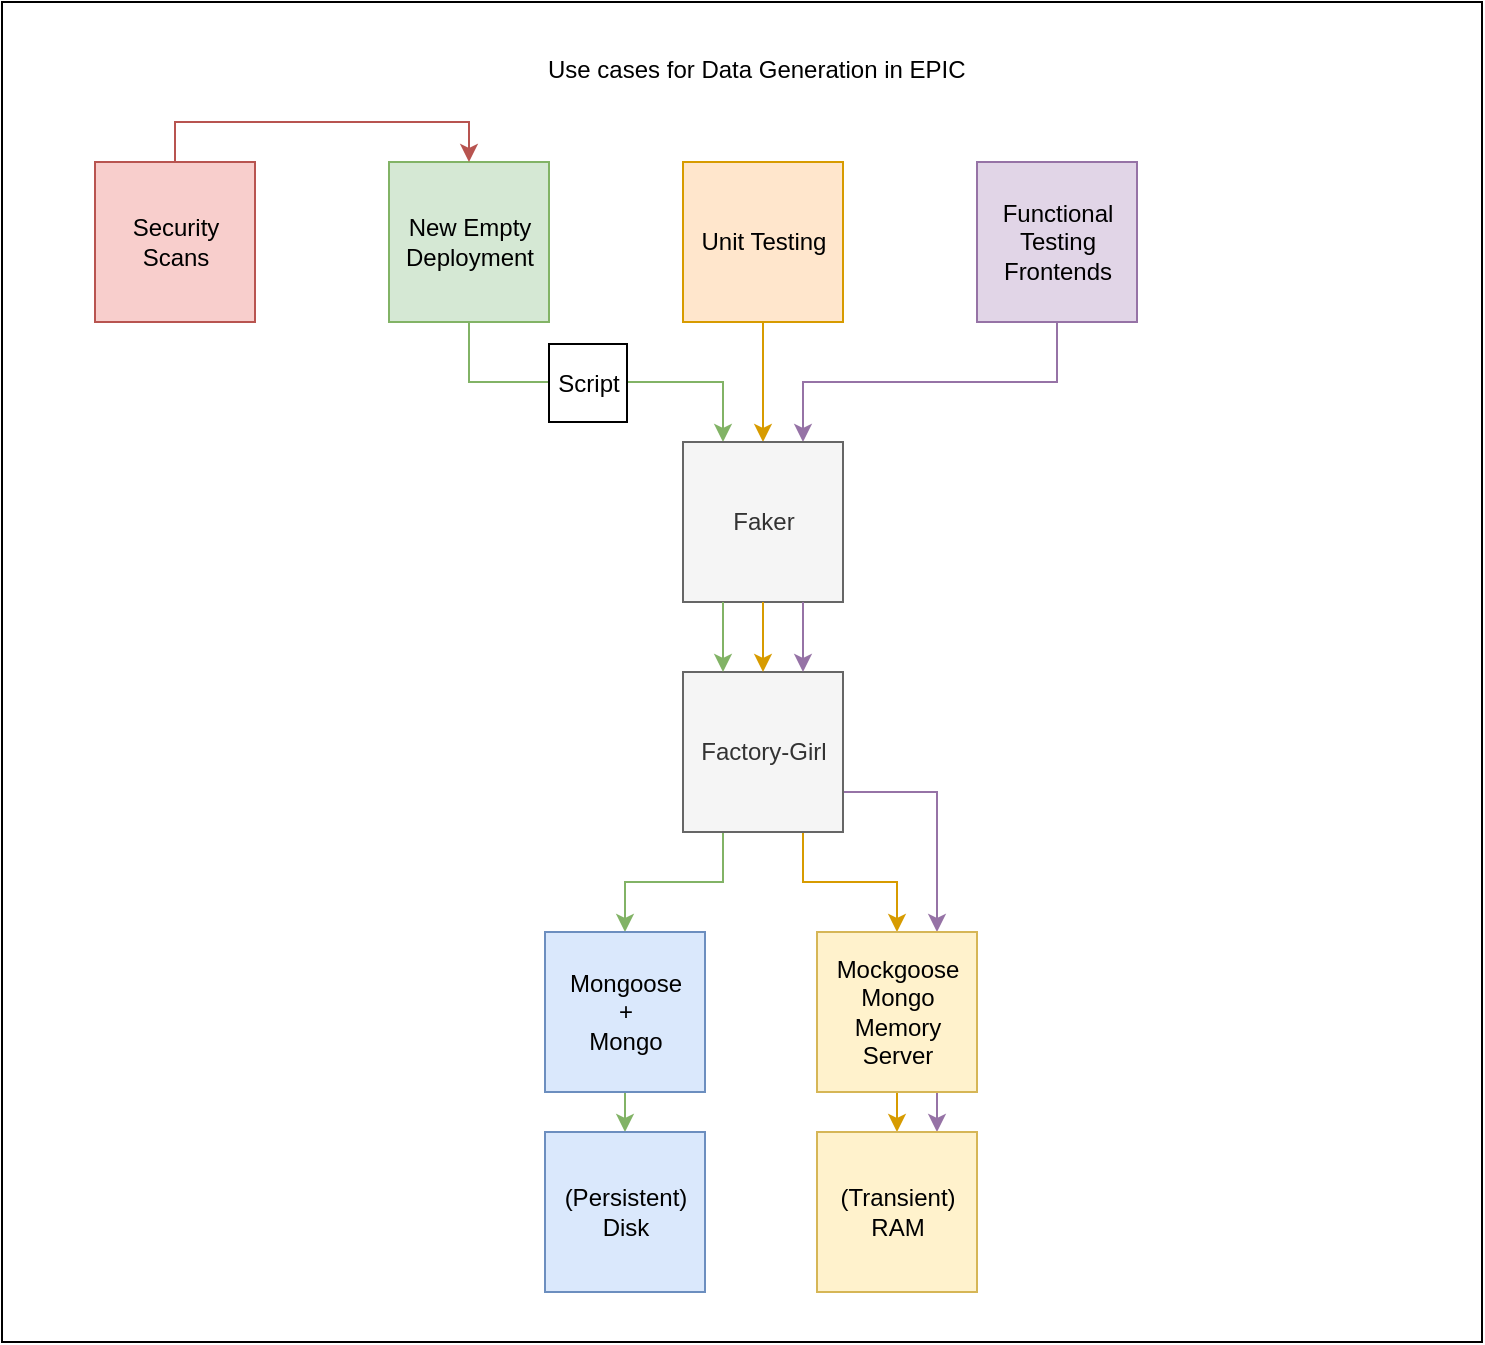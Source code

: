 <mxfile pages="1" version="11.2.2" type="device"><diagram id="FJUSJYYmKClpXzvdqmhE" name="Page-1"><mxGraphModel dx="786" dy="473" grid="1" gridSize="10" guides="1" tooltips="1" connect="1" arrows="1" fold="1" page="1" pageScale="1" pageWidth="850" pageHeight="1100" math="0" shadow="0"><root><mxCell id="0"/><mxCell id="1" parent="0"/><mxCell id="cbu7aZp5ViCtBs-LGI8T-1" value="" style="rounded=0;whiteSpace=wrap;html=1;" parent="1" vertex="1"><mxGeometry x="20" y="20" width="740" height="670" as="geometry"/></mxCell><mxCell id="Vb4rxVndwEyaGD6_ba4r-1" value="Use cases for Data Generation in EPIC" style="text;html=1;resizable=0;points=[];autosize=1;align=left;verticalAlign=top;spacingTop=-4;" parent="1" vertex="1"><mxGeometry x="290.5" y="44" width="220" height="20" as="geometry"/></mxCell><mxCell id="Vb4rxVndwEyaGD6_ba4r-10" style="edgeStyle=orthogonalEdgeStyle;rounded=0;orthogonalLoop=1;jettySize=auto;html=1;exitX=0.5;exitY=1;exitDx=0;exitDy=0;entryX=0.25;entryY=0;entryDx=0;entryDy=0;strokeColor=#82B366;" parent="1" source="Vb4rxVndwEyaGD6_ba4r-2" target="Vb4rxVndwEyaGD6_ba4r-5" edge="1"><mxGeometry relative="1" as="geometry"/></mxCell><mxCell id="Vb4rxVndwEyaGD6_ba4r-2" value="New Empty&lt;br&gt;Deployment" style="whiteSpace=wrap;html=1;aspect=fixed;fillColor=#d5e8d4;strokeColor=#82b366;" parent="1" vertex="1"><mxGeometry x="213.5" y="100" width="80" height="80" as="geometry"/></mxCell><mxCell id="Vb4rxVndwEyaGD6_ba4r-12" style="edgeStyle=orthogonalEdgeStyle;rounded=0;orthogonalLoop=1;jettySize=auto;html=1;exitX=0.5;exitY=1;exitDx=0;exitDy=0;entryX=0.5;entryY=0;entryDx=0;entryDy=0;strokeColor=#D79B00;" parent="1" source="Vb4rxVndwEyaGD6_ba4r-3" target="Vb4rxVndwEyaGD6_ba4r-5" edge="1"><mxGeometry relative="1" as="geometry"/></mxCell><mxCell id="Vb4rxVndwEyaGD6_ba4r-3" value="Unit Testing" style="whiteSpace=wrap;html=1;aspect=fixed;fillColor=#ffe6cc;strokeColor=#d79b00;" parent="1" vertex="1"><mxGeometry x="360.5" y="100" width="80" height="80" as="geometry"/></mxCell><mxCell id="Vb4rxVndwEyaGD6_ba4r-15" style="edgeStyle=orthogonalEdgeStyle;rounded=0;orthogonalLoop=1;jettySize=auto;html=1;exitX=0.5;exitY=1;exitDx=0;exitDy=0;entryX=0.75;entryY=0;entryDx=0;entryDy=0;fillColor=#e1d5e7;strokeColor=#9673a6;" parent="1" source="Vb4rxVndwEyaGD6_ba4r-4" target="Vb4rxVndwEyaGD6_ba4r-5" edge="1"><mxGeometry relative="1" as="geometry"/></mxCell><mxCell id="Vb4rxVndwEyaGD6_ba4r-4" value="Functional Testing Frontends" style="whiteSpace=wrap;html=1;aspect=fixed;fillColor=#e1d5e7;strokeColor=#9673a6;" parent="1" vertex="1"><mxGeometry x="507.5" y="100" width="80" height="80" as="geometry"/></mxCell><mxCell id="Vb4rxVndwEyaGD6_ba4r-11" style="edgeStyle=orthogonalEdgeStyle;rounded=0;orthogonalLoop=1;jettySize=auto;html=1;exitX=0.25;exitY=1;exitDx=0;exitDy=0;entryX=0.5;entryY=0;entryDx=0;entryDy=0;strokeColor=#82B366;" parent="1" source="Vb4rxVndwEyaGD6_ba4r-26" target="Vb4rxVndwEyaGD6_ba4r-6" edge="1"><mxGeometry relative="1" as="geometry"/></mxCell><mxCell id="Vb4rxVndwEyaGD6_ba4r-17" style="edgeStyle=orthogonalEdgeStyle;rounded=0;orthogonalLoop=1;jettySize=auto;html=1;exitX=0.75;exitY=1;exitDx=0;exitDy=0;entryX=0.5;entryY=0;entryDx=0;entryDy=0;strokeColor=#D79B00;" parent="1" source="Vb4rxVndwEyaGD6_ba4r-26" target="Vb4rxVndwEyaGD6_ba4r-8" edge="1"><mxGeometry relative="1" as="geometry"/></mxCell><mxCell id="Vb4rxVndwEyaGD6_ba4r-18" style="edgeStyle=orthogonalEdgeStyle;rounded=0;orthogonalLoop=1;jettySize=auto;html=1;exitX=1;exitY=0.75;exitDx=0;exitDy=0;entryX=0.75;entryY=0;entryDx=0;entryDy=0;fillColor=#e1d5e7;strokeColor=#9673a6;" parent="1" source="Vb4rxVndwEyaGD6_ba4r-26" target="Vb4rxVndwEyaGD6_ba4r-8" edge="1"><mxGeometry relative="1" as="geometry"/></mxCell><mxCell id="Vb4rxVndwEyaGD6_ba4r-5" value="Faker" style="whiteSpace=wrap;html=1;aspect=fixed;fillColor=#f5f5f5;strokeColor=#666666;fontColor=#333333;" parent="1" vertex="1"><mxGeometry x="360.5" y="240" width="80" height="80" as="geometry"/></mxCell><mxCell id="Vb4rxVndwEyaGD6_ba4r-16" style="edgeStyle=orthogonalEdgeStyle;rounded=0;orthogonalLoop=1;jettySize=auto;html=1;exitX=0.5;exitY=1;exitDx=0;exitDy=0;entryX=0.5;entryY=0;entryDx=0;entryDy=0;strokeColor=#82B366;" parent="1" source="Vb4rxVndwEyaGD6_ba4r-6" target="Vb4rxVndwEyaGD6_ba4r-7" edge="1"><mxGeometry relative="1" as="geometry"/></mxCell><mxCell id="Vb4rxVndwEyaGD6_ba4r-6" value="Mongoose&lt;br&gt;+&lt;br&gt;Mongo" style="whiteSpace=wrap;html=1;aspect=fixed;fillColor=#dae8fc;strokeColor=#6c8ebf;" parent="1" vertex="1"><mxGeometry x="291.5" y="485" width="80" height="80" as="geometry"/></mxCell><mxCell id="Vb4rxVndwEyaGD6_ba4r-7" value="(Persistent)&lt;br&gt;Disk" style="whiteSpace=wrap;html=1;aspect=fixed;fillColor=#dae8fc;strokeColor=#6c8ebf;" parent="1" vertex="1"><mxGeometry x="291.5" y="585" width="80" height="80" as="geometry"/></mxCell><mxCell id="Vb4rxVndwEyaGD6_ba4r-19" style="edgeStyle=orthogonalEdgeStyle;rounded=0;orthogonalLoop=1;jettySize=auto;html=1;exitX=0.5;exitY=1;exitDx=0;exitDy=0;entryX=0.5;entryY=0;entryDx=0;entryDy=0;strokeColor=#D79B00;" parent="1" source="Vb4rxVndwEyaGD6_ba4r-8" target="Vb4rxVndwEyaGD6_ba4r-9" edge="1"><mxGeometry relative="1" as="geometry"/></mxCell><mxCell id="Vb4rxVndwEyaGD6_ba4r-20" style="edgeStyle=orthogonalEdgeStyle;rounded=0;orthogonalLoop=1;jettySize=auto;html=1;exitX=0.75;exitY=1;exitDx=0;exitDy=0;entryX=0.75;entryY=0;entryDx=0;entryDy=0;fillColor=#e1d5e7;strokeColor=#9673a6;" parent="1" source="Vb4rxVndwEyaGD6_ba4r-8" target="Vb4rxVndwEyaGD6_ba4r-9" edge="1"><mxGeometry relative="1" as="geometry"/></mxCell><mxCell id="Vb4rxVndwEyaGD6_ba4r-8" value="Mockgoose&lt;br&gt;Mongo Memory Server" style="whiteSpace=wrap;html=1;aspect=fixed;fillColor=#fff2cc;strokeColor=#d6b656;" parent="1" vertex="1"><mxGeometry x="427.5" y="485" width="80" height="80" as="geometry"/></mxCell><mxCell id="Vb4rxVndwEyaGD6_ba4r-9" value="(Transient)&lt;br&gt;RAM" style="whiteSpace=wrap;html=1;aspect=fixed;fillColor=#fff2cc;strokeColor=#d6b656;" parent="1" vertex="1"><mxGeometry x="427.5" y="585" width="80" height="80" as="geometry"/></mxCell><mxCell id="Vb4rxVndwEyaGD6_ba4r-21" value="Script" style="whiteSpace=wrap;html=1;aspect=fixed;" parent="1" vertex="1"><mxGeometry x="293.5" y="191" width="39" height="39" as="geometry"/></mxCell><mxCell id="Vb4rxVndwEyaGD6_ba4r-24" style="edgeStyle=orthogonalEdgeStyle;rounded=0;orthogonalLoop=1;jettySize=auto;html=1;exitX=0.5;exitY=0;exitDx=0;exitDy=0;entryX=0.5;entryY=0;entryDx=0;entryDy=0;strokeColor=#b85450;fillColor=#f8cecc;" parent="1" source="Vb4rxVndwEyaGD6_ba4r-22" target="Vb4rxVndwEyaGD6_ba4r-2" edge="1"><mxGeometry relative="1" as="geometry"/></mxCell><mxCell id="Vb4rxVndwEyaGD6_ba4r-22" value="Security Scans" style="whiteSpace=wrap;html=1;aspect=fixed;fillColor=#f8cecc;strokeColor=#b85450;" parent="1" vertex="1"><mxGeometry x="66.5" y="100" width="80" height="80" as="geometry"/></mxCell><mxCell id="Vb4rxVndwEyaGD6_ba4r-26" value="Factory-Girl" style="whiteSpace=wrap;html=1;aspect=fixed;fillColor=#f5f5f5;strokeColor=#666666;fontColor=#333333;" parent="1" vertex="1"><mxGeometry x="360.5" y="355" width="80" height="80" as="geometry"/></mxCell><mxCell id="Vb4rxVndwEyaGD6_ba4r-27" style="edgeStyle=orthogonalEdgeStyle;rounded=0;orthogonalLoop=1;jettySize=auto;html=1;exitX=0.25;exitY=1;exitDx=0;exitDy=0;entryX=0.25;entryY=0;entryDx=0;entryDy=0;strokeColor=#82B366;" parent="1" source="Vb4rxVndwEyaGD6_ba4r-5" target="Vb4rxVndwEyaGD6_ba4r-26" edge="1"><mxGeometry relative="1" as="geometry"><mxPoint x="264" y="190" as="sourcePoint"/><mxPoint x="391" y="250" as="targetPoint"/></mxGeometry></mxCell><mxCell id="Vb4rxVndwEyaGD6_ba4r-28" style="edgeStyle=orthogonalEdgeStyle;rounded=0;orthogonalLoop=1;jettySize=auto;html=1;exitX=0.5;exitY=1;exitDx=0;exitDy=0;entryX=0.5;entryY=0;entryDx=0;entryDy=0;strokeColor=#D79B00;" parent="1" source="Vb4rxVndwEyaGD6_ba4r-5" target="Vb4rxVndwEyaGD6_ba4r-26" edge="1"><mxGeometry relative="1" as="geometry"><mxPoint x="411" y="190" as="sourcePoint"/><mxPoint x="411" y="250" as="targetPoint"/></mxGeometry></mxCell><mxCell id="Vb4rxVndwEyaGD6_ba4r-29" style="edgeStyle=orthogonalEdgeStyle;rounded=0;orthogonalLoop=1;jettySize=auto;html=1;exitX=0.75;exitY=1;exitDx=0;exitDy=0;entryX=0.75;entryY=0;entryDx=0;entryDy=0;fillColor=#e1d5e7;strokeColor=#9673a6;" parent="1" source="Vb4rxVndwEyaGD6_ba4r-5" target="Vb4rxVndwEyaGD6_ba4r-26" edge="1"><mxGeometry relative="1" as="geometry"><mxPoint x="558" y="190" as="sourcePoint"/><mxPoint x="431" y="250" as="targetPoint"/></mxGeometry></mxCell></root></mxGraphModel></diagram></mxfile>